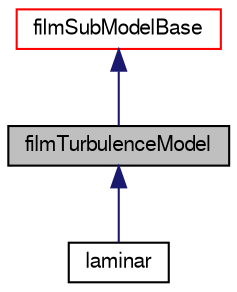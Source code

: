 digraph "filmTurbulenceModel"
{
  bgcolor="transparent";
  edge [fontname="FreeSans",fontsize="10",labelfontname="FreeSans",labelfontsize="10"];
  node [fontname="FreeSans",fontsize="10",shape=record];
  Node0 [label="filmTurbulenceModel",height=0.2,width=0.4,color="black", fillcolor="grey75", style="filled", fontcolor="black"];
  Node1 -> Node0 [dir="back",color="midnightblue",fontsize="10",style="solid",fontname="FreeSans"];
  Node1 [label="filmSubModelBase",height=0.2,width=0.4,color="red",URL="$a29050.html"];
  Node0 -> Node3 [dir="back",color="midnightblue",fontsize="10",style="solid",fontname="FreeSans"];
  Node3 [label="laminar",height=0.2,width=0.4,color="black",URL="$a29074.html",tooltip="Film laminar turbulence model. "];
}
